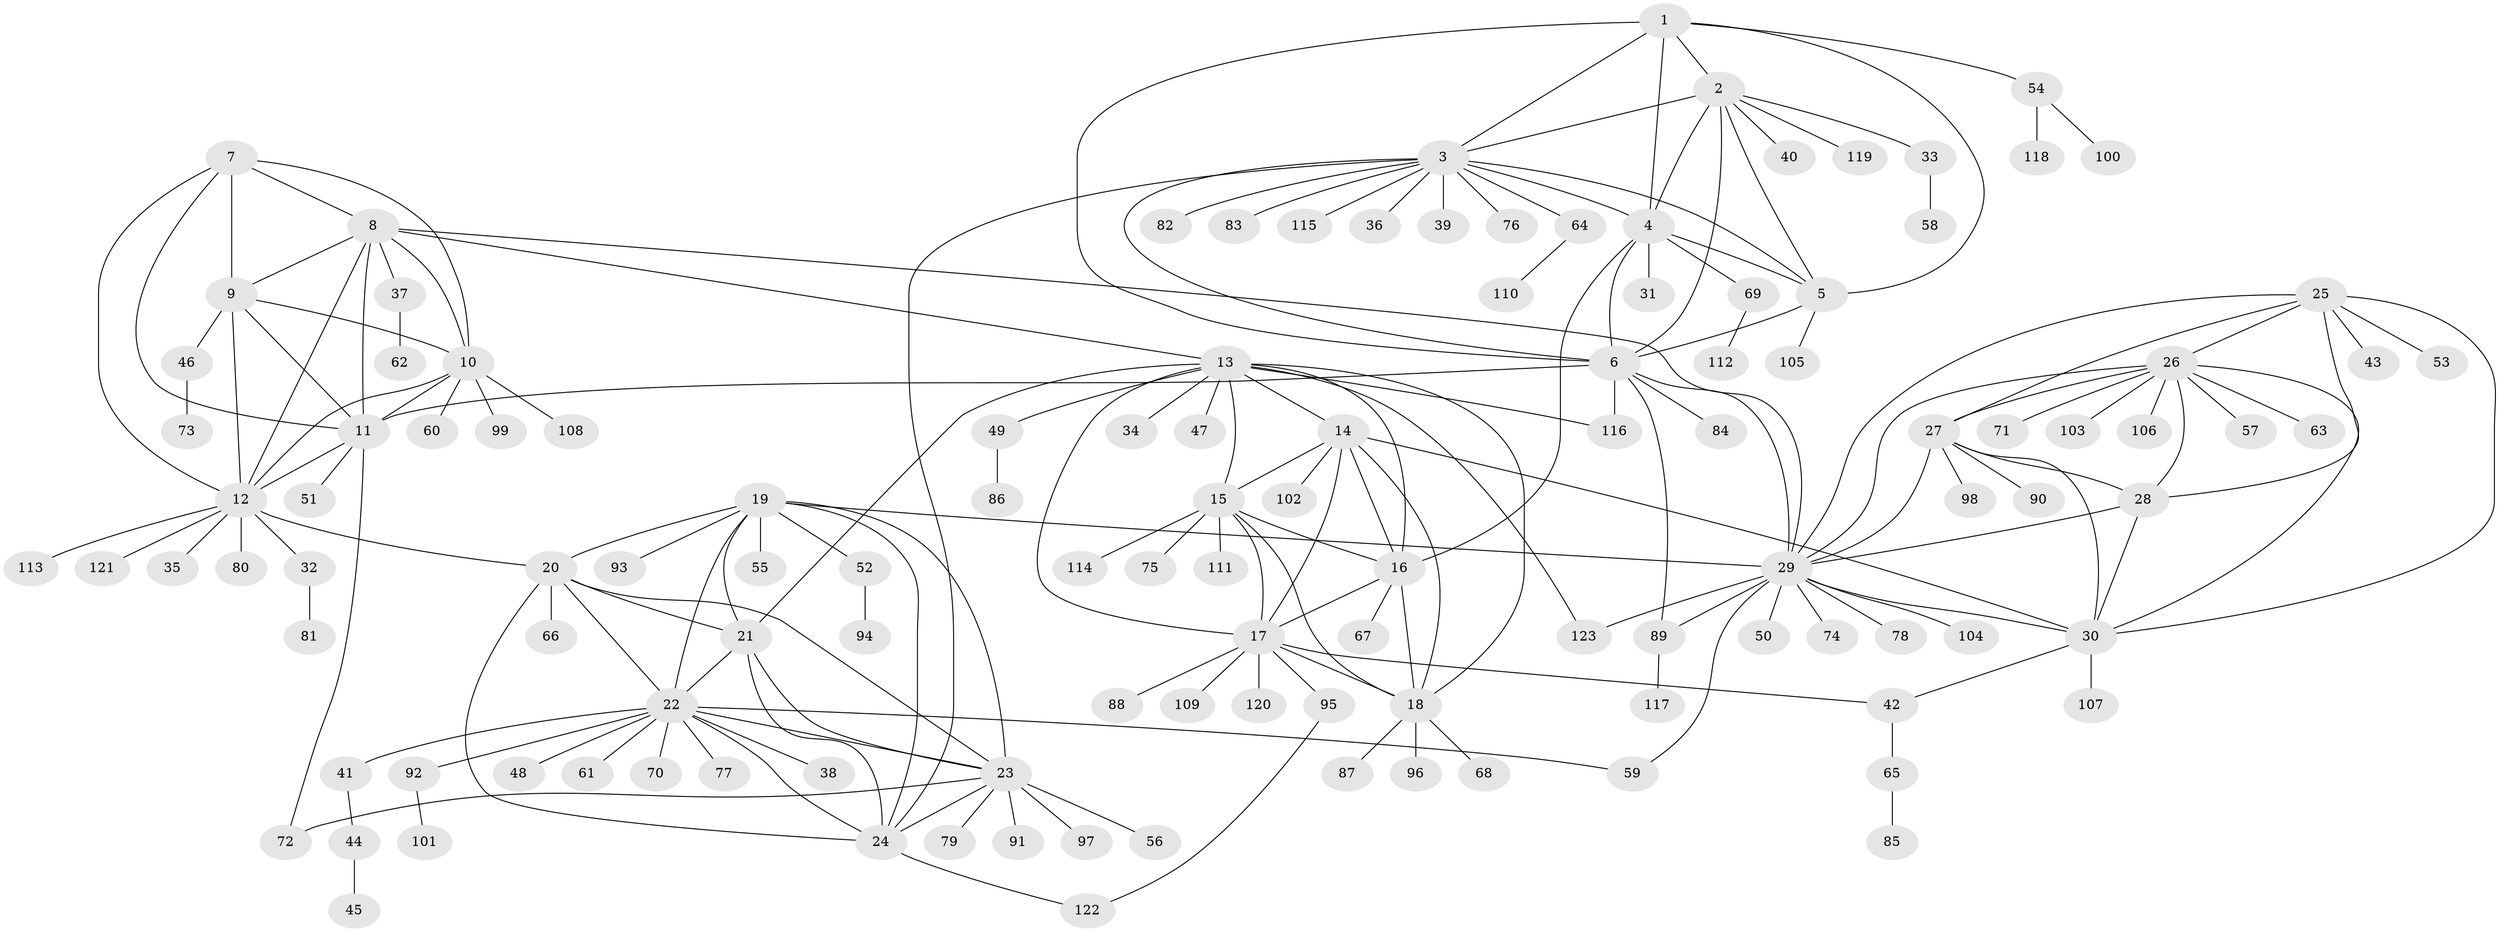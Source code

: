 // Generated by graph-tools (version 1.1) at 2025/02/03/09/25 03:02:49]
// undirected, 123 vertices, 185 edges
graph export_dot {
graph [start="1"]
  node [color=gray90,style=filled];
  1;
  2;
  3;
  4;
  5;
  6;
  7;
  8;
  9;
  10;
  11;
  12;
  13;
  14;
  15;
  16;
  17;
  18;
  19;
  20;
  21;
  22;
  23;
  24;
  25;
  26;
  27;
  28;
  29;
  30;
  31;
  32;
  33;
  34;
  35;
  36;
  37;
  38;
  39;
  40;
  41;
  42;
  43;
  44;
  45;
  46;
  47;
  48;
  49;
  50;
  51;
  52;
  53;
  54;
  55;
  56;
  57;
  58;
  59;
  60;
  61;
  62;
  63;
  64;
  65;
  66;
  67;
  68;
  69;
  70;
  71;
  72;
  73;
  74;
  75;
  76;
  77;
  78;
  79;
  80;
  81;
  82;
  83;
  84;
  85;
  86;
  87;
  88;
  89;
  90;
  91;
  92;
  93;
  94;
  95;
  96;
  97;
  98;
  99;
  100;
  101;
  102;
  103;
  104;
  105;
  106;
  107;
  108;
  109;
  110;
  111;
  112;
  113;
  114;
  115;
  116;
  117;
  118;
  119;
  120;
  121;
  122;
  123;
  1 -- 2;
  1 -- 3;
  1 -- 4;
  1 -- 5;
  1 -- 6;
  1 -- 54;
  2 -- 3;
  2 -- 4;
  2 -- 5;
  2 -- 6;
  2 -- 33;
  2 -- 40;
  2 -- 119;
  3 -- 4;
  3 -- 5;
  3 -- 6;
  3 -- 24;
  3 -- 36;
  3 -- 39;
  3 -- 64;
  3 -- 76;
  3 -- 82;
  3 -- 83;
  3 -- 115;
  4 -- 5;
  4 -- 6;
  4 -- 16;
  4 -- 31;
  4 -- 69;
  5 -- 6;
  5 -- 105;
  6 -- 11;
  6 -- 29;
  6 -- 84;
  6 -- 89;
  6 -- 116;
  7 -- 8;
  7 -- 9;
  7 -- 10;
  7 -- 11;
  7 -- 12;
  8 -- 9;
  8 -- 10;
  8 -- 11;
  8 -- 12;
  8 -- 13;
  8 -- 29;
  8 -- 37;
  9 -- 10;
  9 -- 11;
  9 -- 12;
  9 -- 46;
  10 -- 11;
  10 -- 12;
  10 -- 60;
  10 -- 99;
  10 -- 108;
  11 -- 12;
  11 -- 51;
  11 -- 72;
  12 -- 20;
  12 -- 32;
  12 -- 35;
  12 -- 80;
  12 -- 113;
  12 -- 121;
  13 -- 14;
  13 -- 15;
  13 -- 16;
  13 -- 17;
  13 -- 18;
  13 -- 21;
  13 -- 34;
  13 -- 47;
  13 -- 49;
  13 -- 116;
  13 -- 123;
  14 -- 15;
  14 -- 16;
  14 -- 17;
  14 -- 18;
  14 -- 30;
  14 -- 102;
  15 -- 16;
  15 -- 17;
  15 -- 18;
  15 -- 75;
  15 -- 111;
  15 -- 114;
  16 -- 17;
  16 -- 18;
  16 -- 67;
  17 -- 18;
  17 -- 42;
  17 -- 88;
  17 -- 95;
  17 -- 109;
  17 -- 120;
  18 -- 68;
  18 -- 87;
  18 -- 96;
  19 -- 20;
  19 -- 21;
  19 -- 22;
  19 -- 23;
  19 -- 24;
  19 -- 29;
  19 -- 52;
  19 -- 55;
  19 -- 93;
  20 -- 21;
  20 -- 22;
  20 -- 23;
  20 -- 24;
  20 -- 66;
  21 -- 22;
  21 -- 23;
  21 -- 24;
  22 -- 23;
  22 -- 24;
  22 -- 38;
  22 -- 41;
  22 -- 48;
  22 -- 59;
  22 -- 61;
  22 -- 70;
  22 -- 77;
  22 -- 92;
  23 -- 24;
  23 -- 56;
  23 -- 72;
  23 -- 79;
  23 -- 91;
  23 -- 97;
  24 -- 122;
  25 -- 26;
  25 -- 27;
  25 -- 28;
  25 -- 29;
  25 -- 30;
  25 -- 43;
  25 -- 53;
  26 -- 27;
  26 -- 28;
  26 -- 29;
  26 -- 30;
  26 -- 57;
  26 -- 63;
  26 -- 71;
  26 -- 103;
  26 -- 106;
  27 -- 28;
  27 -- 29;
  27 -- 30;
  27 -- 90;
  27 -- 98;
  28 -- 29;
  28 -- 30;
  29 -- 30;
  29 -- 50;
  29 -- 59;
  29 -- 74;
  29 -- 78;
  29 -- 89;
  29 -- 104;
  29 -- 123;
  30 -- 42;
  30 -- 107;
  32 -- 81;
  33 -- 58;
  37 -- 62;
  41 -- 44;
  42 -- 65;
  44 -- 45;
  46 -- 73;
  49 -- 86;
  52 -- 94;
  54 -- 100;
  54 -- 118;
  64 -- 110;
  65 -- 85;
  69 -- 112;
  89 -- 117;
  92 -- 101;
  95 -- 122;
}
